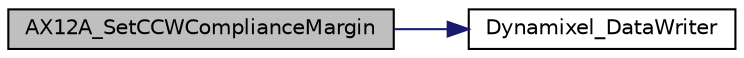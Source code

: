 digraph "AX12A_SetCCWComplianceMargin"
{
  edge [fontname="Helvetica",fontsize="10",labelfontname="Helvetica",labelfontsize="10"];
  node [fontname="Helvetica",fontsize="10",shape=record];
  rankdir="LR";
  Node0 [label="AX12A_SetCCWComplianceMargin",height=0.2,width=0.4,color="black", fillcolor="grey75", style="filled", fontcolor="black"];
  Node0 -> Node1 [color="midnightblue",fontsize="10",style="solid",fontname="Helvetica"];
  Node1 [label="Dynamixel_DataWriter",height=0.2,width=0.4,color="black", fillcolor="white", style="filled",URL="$group___dynamixel_protocol_v1___public___functions___l_l___t_x___r_x.html#gaabac5f22c65d45c6e62aec697ac597bf",tooltip="Sends an array of data to a motor as per its configuration details. "];
}
